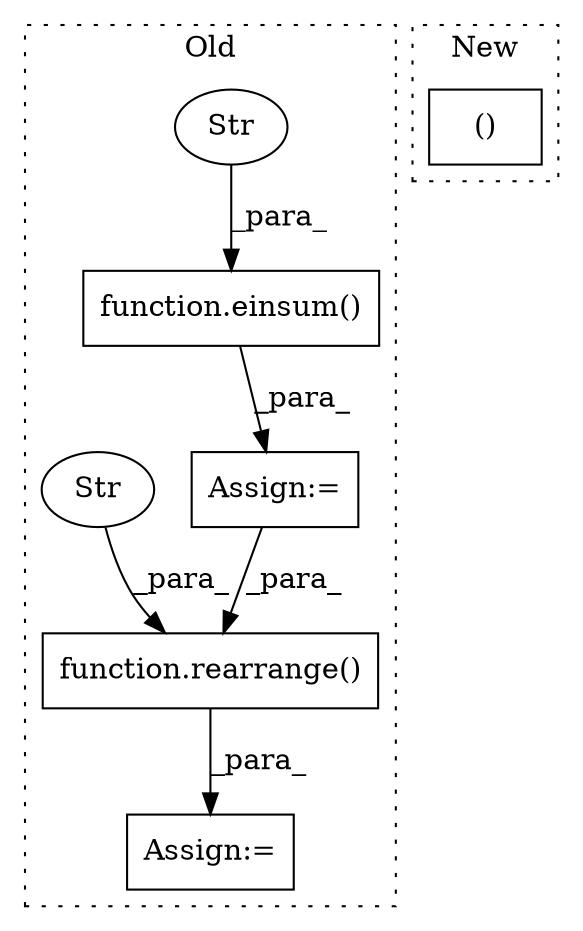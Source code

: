 digraph G {
subgraph cluster0 {
1 [label="function.einsum()" a="75" s="2558,2606" l="7,1" shape="box"];
3 [label="Str" a="66" s="2565" l="27" shape="ellipse"];
4 [label="Assign:=" a="68" s="2620" l="3" shape="box"];
5 [label="Assign:=" a="68" s="2678" l="3" shape="box"];
6 [label="function.rearrange()" a="75" s="2681,2719" l="10,1" shape="box"];
7 [label="Str" a="66" s="2697" l="22" shape="ellipse"];
label = "Old";
style="dotted";
}
subgraph cluster1 {
2 [label="()" a="54" s="3764" l="15" shape="box"];
label = "New";
style="dotted";
}
1 -> 4 [label="_para_"];
3 -> 1 [label="_para_"];
4 -> 6 [label="_para_"];
6 -> 5 [label="_para_"];
7 -> 6 [label="_para_"];
}
